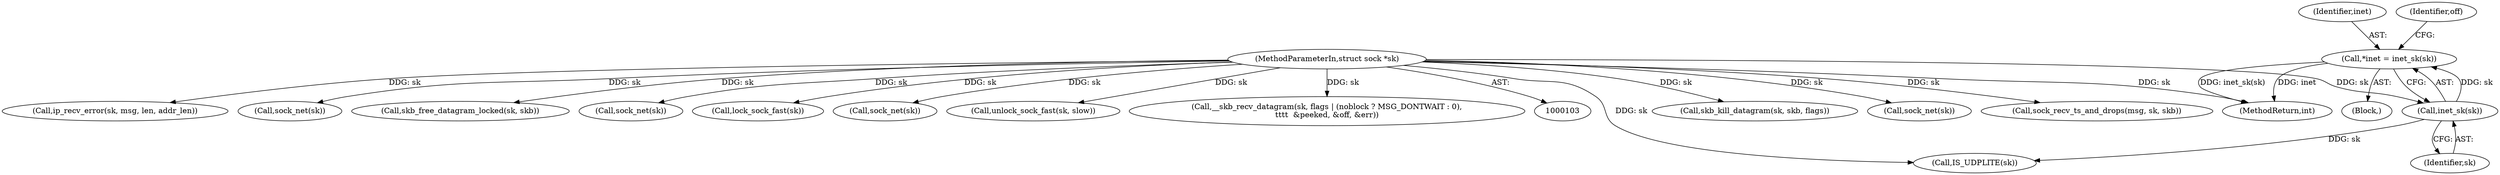 digraph "0_linux_beb39db59d14990e401e235faf66a6b9b31240b0@pointer" {
"1000112" [label="(Call,*inet = inet_sk(sk))"];
"1000114" [label="(Call,inet_sk(sk))"];
"1000104" [label="(MethodParameterIn,struct sock *sk)"];
"1000128" [label="(Call,IS_UDPLITE(sk))"];
"1000338" [label="(Call,skb_kill_datagram(sk, skb, flags))"];
"1000349" [label="(Call,sock_net(sk))"];
"1000112" [label="(Call,*inet = inet_sk(sk))"];
"1000260" [label="(Call,sock_recv_ts_and_drops(msg, sk, skb))"];
"1000115" [label="(Identifier,sk)"];
"1000136" [label="(Call,ip_recv_error(sk, msg, len, addr_len))"];
"1000114" [label="(Call,inet_sk(sk))"];
"1000110" [label="(Block,)"];
"1000256" [label="(Call,sock_net(sk))"];
"1000113" [label="(Identifier,inet)"];
"1000104" [label="(MethodParameterIn,struct sock *sk)"];
"1000325" [label="(Call,skb_free_datagram_locked(sk, skb))"];
"1000122" [label="(Identifier,off)"];
"1000367" [label="(MethodReturn,int)"];
"1000344" [label="(Call,sock_net(sk))"];
"1000334" [label="(Call,lock_sock_fast(sk))"];
"1000247" [label="(Call,sock_net(sk))"];
"1000353" [label="(Call,unlock_sock_fast(sk, slow))"];
"1000144" [label="(Call,__skb_recv_datagram(sk, flags | (noblock ? MSG_DONTWAIT : 0),\n\t\t\t\t  &peeked, &off, &err))"];
"1000112" -> "1000110"  [label="AST: "];
"1000112" -> "1000114"  [label="CFG: "];
"1000113" -> "1000112"  [label="AST: "];
"1000114" -> "1000112"  [label="AST: "];
"1000122" -> "1000112"  [label="CFG: "];
"1000112" -> "1000367"  [label="DDG: inet_sk(sk)"];
"1000112" -> "1000367"  [label="DDG: inet"];
"1000114" -> "1000112"  [label="DDG: sk"];
"1000114" -> "1000115"  [label="CFG: "];
"1000115" -> "1000114"  [label="AST: "];
"1000104" -> "1000114"  [label="DDG: sk"];
"1000114" -> "1000128"  [label="DDG: sk"];
"1000104" -> "1000103"  [label="AST: "];
"1000104" -> "1000367"  [label="DDG: sk"];
"1000104" -> "1000128"  [label="DDG: sk"];
"1000104" -> "1000136"  [label="DDG: sk"];
"1000104" -> "1000144"  [label="DDG: sk"];
"1000104" -> "1000247"  [label="DDG: sk"];
"1000104" -> "1000256"  [label="DDG: sk"];
"1000104" -> "1000260"  [label="DDG: sk"];
"1000104" -> "1000325"  [label="DDG: sk"];
"1000104" -> "1000334"  [label="DDG: sk"];
"1000104" -> "1000338"  [label="DDG: sk"];
"1000104" -> "1000344"  [label="DDG: sk"];
"1000104" -> "1000349"  [label="DDG: sk"];
"1000104" -> "1000353"  [label="DDG: sk"];
}
